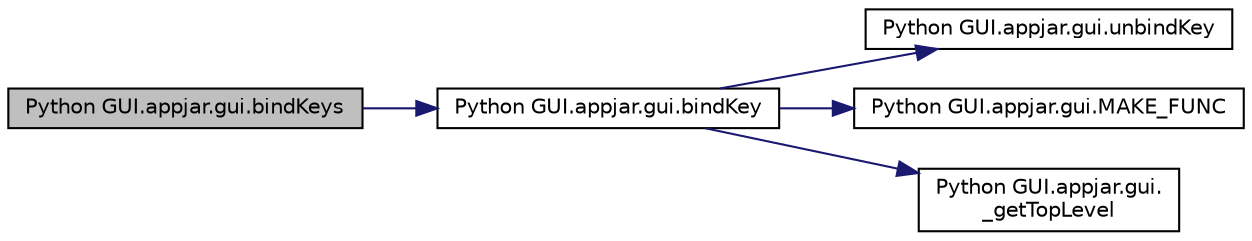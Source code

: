 digraph "Python GUI.appjar.gui.bindKeys"
{
  edge [fontname="Helvetica",fontsize="10",labelfontname="Helvetica",labelfontsize="10"];
  node [fontname="Helvetica",fontsize="10",shape=record];
  rankdir="LR";
  Node832 [label="Python GUI.appjar.gui.bindKeys",height=0.2,width=0.4,color="black", fillcolor="grey75", style="filled", fontcolor="black"];
  Node832 -> Node833 [color="midnightblue",fontsize="10",style="solid",fontname="Helvetica"];
  Node833 [label="Python GUI.appjar.gui.bindKey",height=0.2,width=0.4,color="black", fillcolor="white", style="filled",URL="$class_python_01_g_u_i_1_1appjar_1_1gui.html#a68a4e36d40eefea11a8c049462ea0873"];
  Node833 -> Node834 [color="midnightblue",fontsize="10",style="solid",fontname="Helvetica"];
  Node834 [label="Python GUI.appjar.gui.unbindKey",height=0.2,width=0.4,color="black", fillcolor="white", style="filled",URL="$class_python_01_g_u_i_1_1appjar_1_1gui.html#a273f8c50017293348c2a46d997adbccc"];
  Node833 -> Node835 [color="midnightblue",fontsize="10",style="solid",fontname="Helvetica"];
  Node835 [label="Python GUI.appjar.gui.MAKE_FUNC",height=0.2,width=0.4,color="black", fillcolor="white", style="filled",URL="$class_python_01_g_u_i_1_1appjar_1_1gui.html#a1d2c0d0a475441a8f9208204ef3227a6",tooltip="FUNCTION for managing commands. "];
  Node833 -> Node836 [color="midnightblue",fontsize="10",style="solid",fontname="Helvetica"];
  Node836 [label="Python GUI.appjar.gui.\l_getTopLevel",height=0.2,width=0.4,color="black", fillcolor="white", style="filled",URL="$class_python_01_g_u_i_1_1appjar_1_1gui.html#a931a365190d4c36c4de0d6e37d54bb8d"];
}

